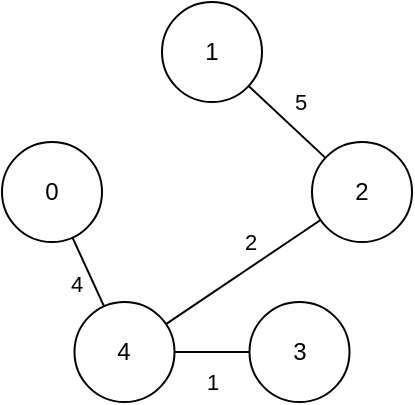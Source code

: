 <mxfile version="27.0.9">
  <diagram id="cg3U_DIs2j-q_BvvuKoe" name="Page-1">
    <mxGraphModel dx="622" dy="366" grid="1" gridSize="10" guides="1" tooltips="1" connect="1" arrows="1" fold="1" page="1" pageScale="1" pageWidth="850" pageHeight="1100" math="0" shadow="0">
      <root>
        <mxCell id="0" />
        <mxCell id="1" parent="0" />
        <mxCell id="2" value="0" style="ellipse;whiteSpace=wrap;html=1;aspect=fixed;" parent="1" vertex="1">
          <mxGeometry x="220" y="190" width="50" height="50" as="geometry" />
        </mxCell>
        <mxCell id="10" style="edgeStyle=none;html=1;strokeColor=default;endArrow=none;endFill=0;" parent="1" source="3" target="4" edge="1">
          <mxGeometry relative="1" as="geometry" />
        </mxCell>
        <mxCell id="11" value="5" style="edgeLabel;html=1;align=center;verticalAlign=middle;resizable=0;points=[];" parent="10" vertex="1" connectable="0">
          <mxGeometry x="0.341" y="-2" relative="1" as="geometry">
            <mxPoint x="1" y="-18" as="offset" />
          </mxGeometry>
        </mxCell>
        <mxCell id="3" value="1" style="ellipse;whiteSpace=wrap;html=1;aspect=fixed;" parent="1" vertex="1">
          <mxGeometry x="300" y="120" width="50" height="50" as="geometry" />
        </mxCell>
        <mxCell id="4" value="2" style="ellipse;whiteSpace=wrap;html=1;aspect=fixed;" parent="1" vertex="1">
          <mxGeometry x="375" y="190" width="50" height="50" as="geometry" />
        </mxCell>
        <mxCell id="14" style="edgeStyle=none;html=1;strokeColor=default;endArrow=none;endFill=0;" parent="1" source="5" target="7" edge="1">
          <mxGeometry relative="1" as="geometry" />
        </mxCell>
        <mxCell id="15" value="1" style="edgeLabel;html=1;align=center;verticalAlign=middle;resizable=0;points=[];" parent="14" vertex="1" connectable="0">
          <mxGeometry x="0.376" y="3" relative="1" as="geometry">
            <mxPoint x="7" y="12" as="offset" />
          </mxGeometry>
        </mxCell>
        <mxCell id="5" value="3" style="ellipse;whiteSpace=wrap;html=1;aspect=fixed;" parent="1" vertex="1">
          <mxGeometry x="343.75" y="270" width="50" height="50" as="geometry" />
        </mxCell>
        <mxCell id="16" style="edgeStyle=none;html=1;strokeColor=default;endArrow=none;endFill=0;" parent="1" source="7" target="2" edge="1">
          <mxGeometry relative="1" as="geometry" />
        </mxCell>
        <mxCell id="17" value="4" style="edgeLabel;html=1;align=center;verticalAlign=middle;resizable=0;points=[];" parent="16" vertex="1" connectable="0">
          <mxGeometry x="0.493" y="2" relative="1" as="geometry">
            <mxPoint x="-1" y="13" as="offset" />
          </mxGeometry>
        </mxCell>
        <mxCell id="22" style="edgeStyle=none;html=1;strokeColor=default;endArrow=none;endFill=0;" parent="1" source="7" target="4" edge="1">
          <mxGeometry relative="1" as="geometry" />
        </mxCell>
        <mxCell id="23" value="2" style="edgeLabel;html=1;align=center;verticalAlign=middle;resizable=0;points=[];" parent="22" vertex="1" connectable="0">
          <mxGeometry x="0.316" y="3" relative="1" as="geometry">
            <mxPoint x="-8" y="-4" as="offset" />
          </mxGeometry>
        </mxCell>
        <mxCell id="7" value="4" style="ellipse;whiteSpace=wrap;html=1;aspect=fixed;" parent="1" vertex="1">
          <mxGeometry x="256.25" y="270" width="50" height="50" as="geometry" />
        </mxCell>
      </root>
    </mxGraphModel>
  </diagram>
</mxfile>
